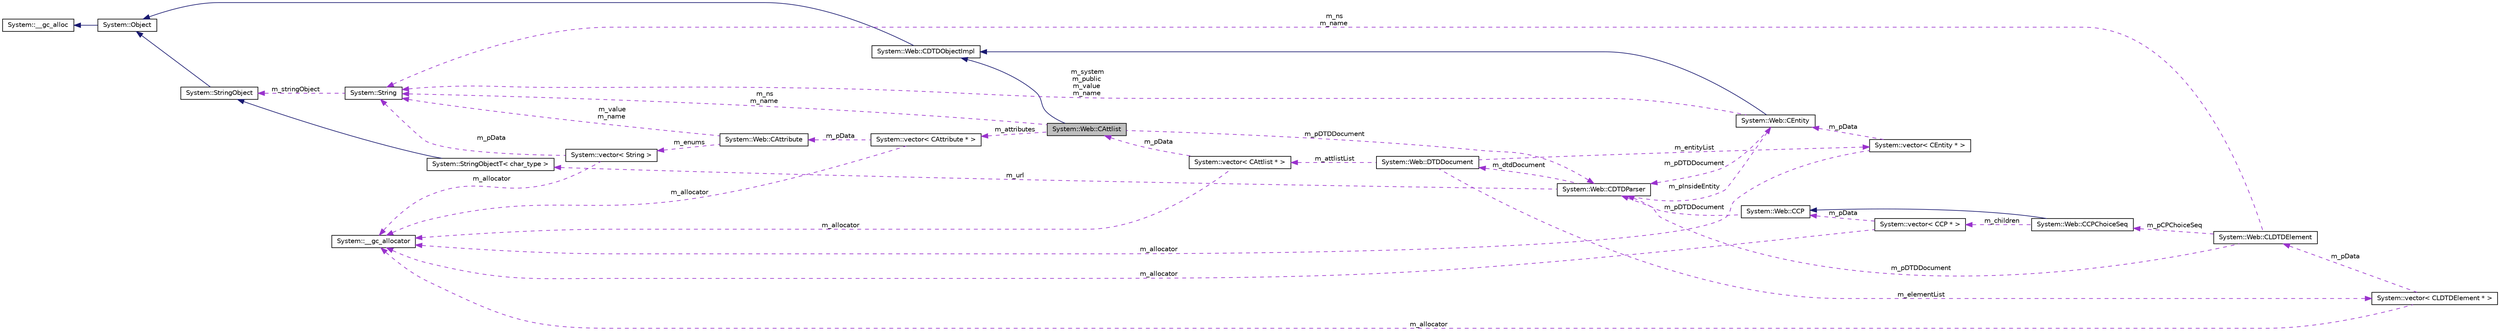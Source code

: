 digraph G
{
  edge [fontname="Helvetica",fontsize="10",labelfontname="Helvetica",labelfontsize="10"];
  node [fontname="Helvetica",fontsize="10",shape=record];
  rankdir="LR";
  Node1 [label="System::Web::CAttlist",height=0.2,width=0.4,color="black", fillcolor="grey75", style="filled" fontcolor="black"];
  Node2 -> Node1 [dir="back",color="midnightblue",fontsize="10",style="solid",fontname="Helvetica"];
  Node2 [label="System::Web::CDTDObjectImpl",height=0.2,width=0.4,color="black", fillcolor="white", style="filled",URL="$class_system_1_1_web_1_1_c_d_t_d_object_impl.html"];
  Node3 -> Node2 [dir="back",color="midnightblue",fontsize="10",style="solid",fontname="Helvetica"];
  Node3 [label="System::Object",height=0.2,width=0.4,color="black", fillcolor="white", style="filled",URL="$class_system_1_1_object.html"];
  Node4 -> Node3 [dir="back",color="midnightblue",fontsize="10",style="solid",fontname="Helvetica"];
  Node4 [label="System::__gc_alloc",height=0.2,width=0.4,color="black", fillcolor="white", style="filled",URL="$class_system_1_1____gc__alloc.html"];
  Node5 -> Node1 [dir="back",color="darkorchid3",fontsize="10",style="dashed",label=" m_pDTDDocument" ,fontname="Helvetica"];
  Node5 [label="System::Web::CDTDParser",height=0.2,width=0.4,color="black", fillcolor="white", style="filled",URL="$class_system_1_1_web_1_1_c_d_t_d_parser.html"];
  Node6 -> Node5 [dir="back",color="darkorchid3",fontsize="10",style="dashed",label=" m_dtdDocument" ,fontname="Helvetica"];
  Node6 [label="System::Web::DTDDocument",height=0.2,width=0.4,color="black", fillcolor="white", style="filled",URL="$class_system_1_1_web_1_1_d_t_d_document.html"];
  Node7 -> Node6 [dir="back",color="darkorchid3",fontsize="10",style="dashed",label=" m_entityList" ,fontname="Helvetica"];
  Node7 [label="System::vector\< CEntity * \>",height=0.2,width=0.4,color="black", fillcolor="white", style="filled",URL="$class_system_1_1vector.html"];
  Node8 -> Node7 [dir="back",color="darkorchid3",fontsize="10",style="dashed",label=" m_allocator" ,fontname="Helvetica"];
  Node8 [label="System::__gc_allocator",height=0.2,width=0.4,color="black", fillcolor="white", style="filled",URL="$class_system_1_1____gc__allocator.html"];
  Node9 -> Node7 [dir="back",color="darkorchid3",fontsize="10",style="dashed",label=" m_pData" ,fontname="Helvetica"];
  Node9 [label="System::Web::CEntity",height=0.2,width=0.4,color="black", fillcolor="white", style="filled",URL="$class_system_1_1_web_1_1_c_entity.html"];
  Node2 -> Node9 [dir="back",color="midnightblue",fontsize="10",style="solid",fontname="Helvetica"];
  Node5 -> Node9 [dir="back",color="darkorchid3",fontsize="10",style="dashed",label=" m_pDTDDocument" ,fontname="Helvetica"];
  Node10 -> Node9 [dir="back",color="darkorchid3",fontsize="10",style="dashed",label=" m_system\nm_public\nm_value\nm_name" ,fontname="Helvetica"];
  Node10 [label="System::String",height=0.2,width=0.4,color="black", fillcolor="white", style="filled",URL="$class_system_1_1_string.html"];
  Node11 -> Node10 [dir="back",color="darkorchid3",fontsize="10",style="dashed",label=" m_stringObject" ,fontname="Helvetica"];
  Node11 [label="System::StringObject",height=0.2,width=0.4,color="black", fillcolor="white", style="filled",URL="$class_system_1_1_string_object.html"];
  Node3 -> Node11 [dir="back",color="midnightblue",fontsize="10",style="solid",fontname="Helvetica"];
  Node12 -> Node6 [dir="back",color="darkorchid3",fontsize="10",style="dashed",label=" m_elementList" ,fontname="Helvetica"];
  Node12 [label="System::vector\< CLDTDElement * \>",height=0.2,width=0.4,color="black", fillcolor="white", style="filled",URL="$class_system_1_1vector.html"];
  Node8 -> Node12 [dir="back",color="darkorchid3",fontsize="10",style="dashed",label=" m_allocator" ,fontname="Helvetica"];
  Node13 -> Node12 [dir="back",color="darkorchid3",fontsize="10",style="dashed",label=" m_pData" ,fontname="Helvetica"];
  Node13 [label="System::Web::CLDTDElement",height=0.2,width=0.4,color="black", fillcolor="white", style="filled",URL="$class_system_1_1_web_1_1_c_l_d_t_d_element.html"];
  Node5 -> Node13 [dir="back",color="darkorchid3",fontsize="10",style="dashed",label=" m_pDTDDocument" ,fontname="Helvetica"];
  Node10 -> Node13 [dir="back",color="darkorchid3",fontsize="10",style="dashed",label=" m_ns\nm_name" ,fontname="Helvetica"];
  Node14 -> Node13 [dir="back",color="darkorchid3",fontsize="10",style="dashed",label=" m_pCPChoiceSeq" ,fontname="Helvetica"];
  Node14 [label="System::Web::CCPChoiceSeq",height=0.2,width=0.4,color="black", fillcolor="white", style="filled",URL="$class_system_1_1_web_1_1_c_c_p_choice_seq.html"];
  Node15 -> Node14 [dir="back",color="midnightblue",fontsize="10",style="solid",fontname="Helvetica"];
  Node15 [label="System::Web::CCP",height=0.2,width=0.4,color="black", fillcolor="white", style="filled",URL="$class_system_1_1_web_1_1_c_c_p.html"];
  Node5 -> Node15 [dir="back",color="darkorchid3",fontsize="10",style="dashed",label=" m_pDTDDocument" ,fontname="Helvetica"];
  Node16 -> Node14 [dir="back",color="darkorchid3",fontsize="10",style="dashed",label=" m_children" ,fontname="Helvetica"];
  Node16 [label="System::vector\< CCP * \>",height=0.2,width=0.4,color="black", fillcolor="white", style="filled",URL="$class_system_1_1vector.html"];
  Node15 -> Node16 [dir="back",color="darkorchid3",fontsize="10",style="dashed",label=" m_pData" ,fontname="Helvetica"];
  Node8 -> Node16 [dir="back",color="darkorchid3",fontsize="10",style="dashed",label=" m_allocator" ,fontname="Helvetica"];
  Node17 -> Node6 [dir="back",color="darkorchid3",fontsize="10",style="dashed",label=" m_attlistList" ,fontname="Helvetica"];
  Node17 [label="System::vector\< CAttlist * \>",height=0.2,width=0.4,color="black", fillcolor="white", style="filled",URL="$class_system_1_1vector.html"];
  Node8 -> Node17 [dir="back",color="darkorchid3",fontsize="10",style="dashed",label=" m_allocator" ,fontname="Helvetica"];
  Node1 -> Node17 [dir="back",color="darkorchid3",fontsize="10",style="dashed",label=" m_pData" ,fontname="Helvetica"];
  Node9 -> Node5 [dir="back",color="darkorchid3",fontsize="10",style="dashed",label=" m_pInsideEntity" ,fontname="Helvetica"];
  Node18 -> Node5 [dir="back",color="darkorchid3",fontsize="10",style="dashed",label=" m_url" ,fontname="Helvetica"];
  Node18 [label="System::StringObjectT\< char_type \>",height=0.2,width=0.4,color="black", fillcolor="white", style="filled",URL="$class_system_1_1_string_object_t.html"];
  Node11 -> Node18 [dir="back",color="midnightblue",fontsize="10",style="solid",fontname="Helvetica"];
  Node10 -> Node1 [dir="back",color="darkorchid3",fontsize="10",style="dashed",label=" m_ns\nm_name" ,fontname="Helvetica"];
  Node19 -> Node1 [dir="back",color="darkorchid3",fontsize="10",style="dashed",label=" m_attributes" ,fontname="Helvetica"];
  Node19 [label="System::vector\< CAttribute * \>",height=0.2,width=0.4,color="black", fillcolor="white", style="filled",URL="$class_system_1_1vector.html"];
  Node8 -> Node19 [dir="back",color="darkorchid3",fontsize="10",style="dashed",label=" m_allocator" ,fontname="Helvetica"];
  Node20 -> Node19 [dir="back",color="darkorchid3",fontsize="10",style="dashed",label=" m_pData" ,fontname="Helvetica"];
  Node20 [label="System::Web::CAttribute",height=0.2,width=0.4,color="black", fillcolor="white", style="filled",URL="$class_system_1_1_web_1_1_c_attribute.html"];
  Node10 -> Node20 [dir="back",color="darkorchid3",fontsize="10",style="dashed",label=" m_value\nm_name" ,fontname="Helvetica"];
  Node21 -> Node20 [dir="back",color="darkorchid3",fontsize="10",style="dashed",label=" m_enums" ,fontname="Helvetica"];
  Node21 [label="System::vector\< String \>",height=0.2,width=0.4,color="black", fillcolor="white", style="filled",URL="$class_system_1_1vector.html"];
  Node8 -> Node21 [dir="back",color="darkorchid3",fontsize="10",style="dashed",label=" m_allocator" ,fontname="Helvetica"];
  Node10 -> Node21 [dir="back",color="darkorchid3",fontsize="10",style="dashed",label=" m_pData" ,fontname="Helvetica"];
}
